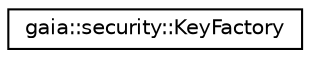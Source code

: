 digraph G
{
  edge [fontname="Helvetica",fontsize="10",labelfontname="Helvetica",labelfontsize="10"];
  node [fontname="Helvetica",fontsize="10",shape=record];
  rankdir=LR;
  Node1 [label="gaia::security::KeyFactory",height=0.2,width=0.4,color="black", fillcolor="white", style="filled",URL="$de/dbc/classgaia_1_1security_1_1_key_factory.html",tooltip="This class provides interface to generate key pair."];
}
